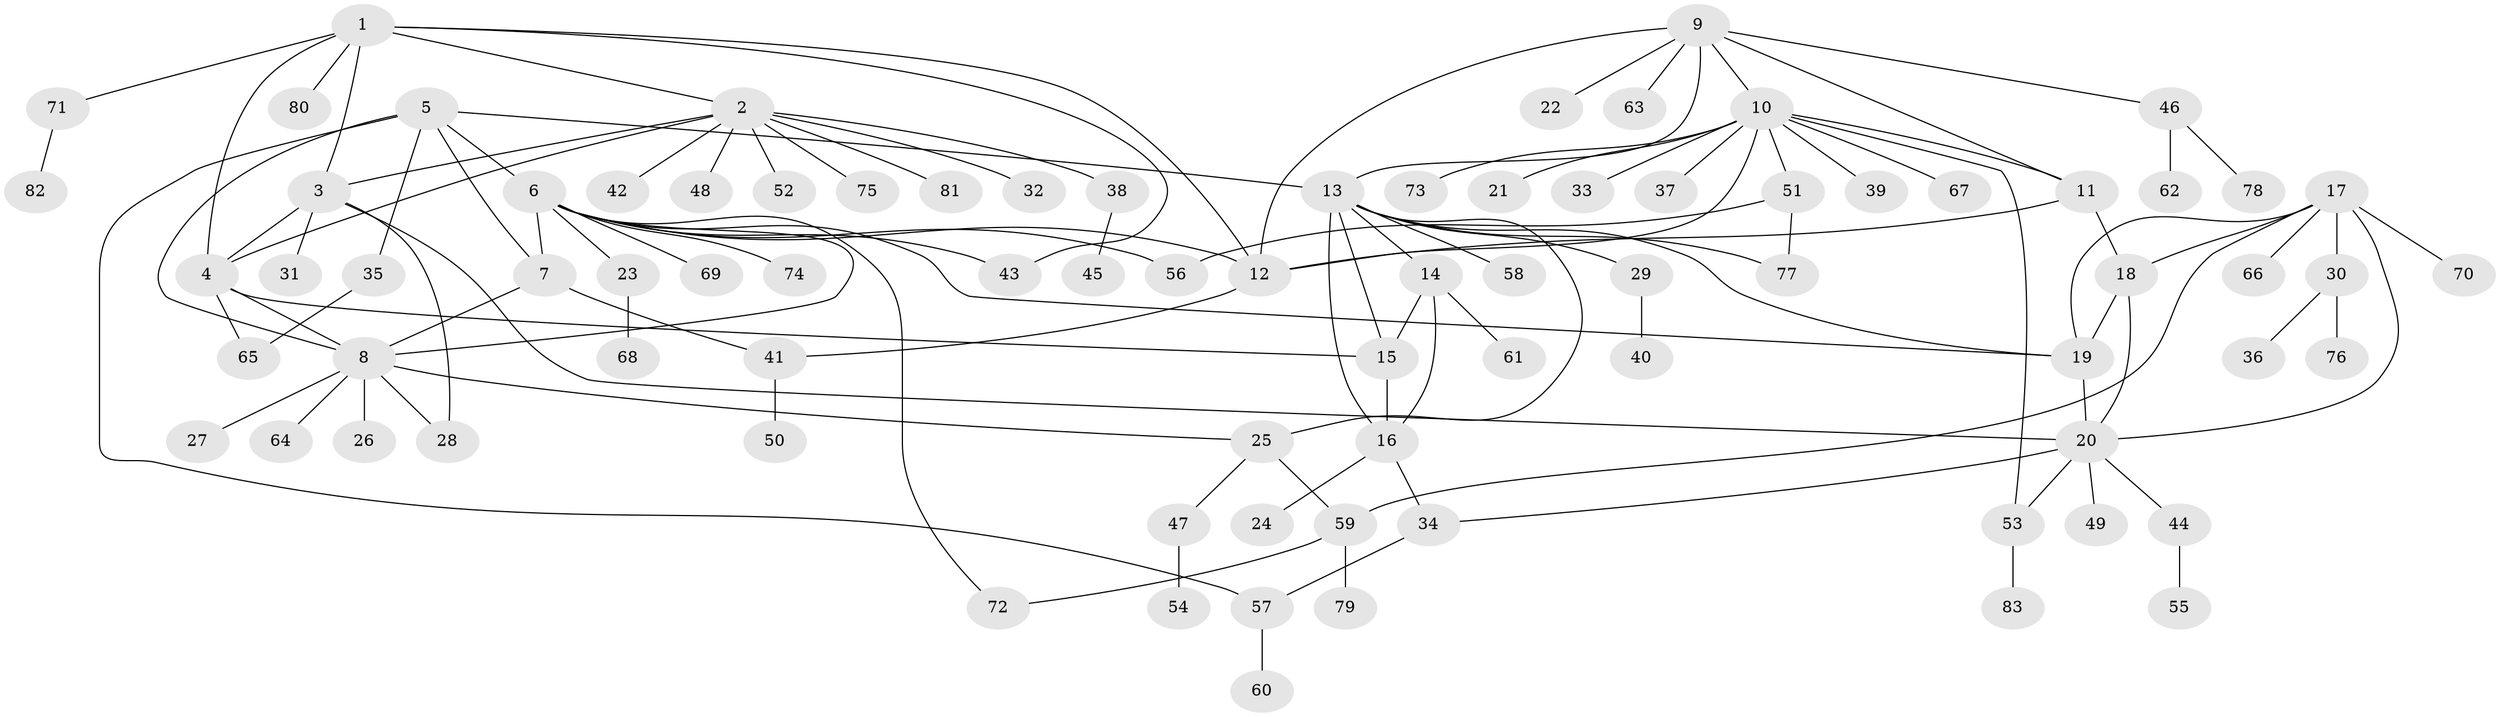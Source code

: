 // coarse degree distribution, {15: 0.02040816326530612, 4: 0.10204081632653061, 5: 0.02040816326530612, 11: 0.02040816326530612, 13: 0.02040816326530612, 8: 0.02040816326530612, 6: 0.02040816326530612, 9: 0.02040816326530612, 1: 0.6122448979591837, 2: 0.08163265306122448, 3: 0.061224489795918366}
// Generated by graph-tools (version 1.1) at 2025/19/03/04/25 18:19:49]
// undirected, 83 vertices, 115 edges
graph export_dot {
graph [start="1"]
  node [color=gray90,style=filled];
  1;
  2;
  3;
  4;
  5;
  6;
  7;
  8;
  9;
  10;
  11;
  12;
  13;
  14;
  15;
  16;
  17;
  18;
  19;
  20;
  21;
  22;
  23;
  24;
  25;
  26;
  27;
  28;
  29;
  30;
  31;
  32;
  33;
  34;
  35;
  36;
  37;
  38;
  39;
  40;
  41;
  42;
  43;
  44;
  45;
  46;
  47;
  48;
  49;
  50;
  51;
  52;
  53;
  54;
  55;
  56;
  57;
  58;
  59;
  60;
  61;
  62;
  63;
  64;
  65;
  66;
  67;
  68;
  69;
  70;
  71;
  72;
  73;
  74;
  75;
  76;
  77;
  78;
  79;
  80;
  81;
  82;
  83;
  1 -- 2;
  1 -- 3;
  1 -- 4;
  1 -- 12;
  1 -- 43;
  1 -- 71;
  1 -- 80;
  2 -- 3;
  2 -- 4;
  2 -- 32;
  2 -- 38;
  2 -- 42;
  2 -- 48;
  2 -- 52;
  2 -- 75;
  2 -- 81;
  3 -- 4;
  3 -- 20;
  3 -- 28;
  3 -- 31;
  4 -- 8;
  4 -- 15;
  4 -- 65;
  5 -- 6;
  5 -- 7;
  5 -- 8;
  5 -- 13;
  5 -- 35;
  5 -- 57;
  6 -- 7;
  6 -- 8;
  6 -- 12;
  6 -- 19;
  6 -- 23;
  6 -- 43;
  6 -- 56;
  6 -- 69;
  6 -- 72;
  6 -- 74;
  7 -- 8;
  7 -- 41;
  8 -- 25;
  8 -- 26;
  8 -- 27;
  8 -- 28;
  8 -- 64;
  9 -- 10;
  9 -- 11;
  9 -- 12;
  9 -- 13;
  9 -- 22;
  9 -- 46;
  9 -- 63;
  10 -- 11;
  10 -- 12;
  10 -- 21;
  10 -- 33;
  10 -- 37;
  10 -- 39;
  10 -- 51;
  10 -- 53;
  10 -- 67;
  10 -- 73;
  11 -- 12;
  11 -- 18;
  12 -- 41;
  13 -- 14;
  13 -- 15;
  13 -- 16;
  13 -- 19;
  13 -- 25;
  13 -- 29;
  13 -- 58;
  13 -- 77;
  14 -- 15;
  14 -- 16;
  14 -- 61;
  15 -- 16;
  16 -- 24;
  16 -- 34;
  17 -- 18;
  17 -- 19;
  17 -- 20;
  17 -- 30;
  17 -- 59;
  17 -- 66;
  17 -- 70;
  18 -- 19;
  18 -- 20;
  19 -- 20;
  20 -- 34;
  20 -- 44;
  20 -- 49;
  20 -- 53;
  23 -- 68;
  25 -- 47;
  25 -- 59;
  29 -- 40;
  30 -- 36;
  30 -- 76;
  34 -- 57;
  35 -- 65;
  38 -- 45;
  41 -- 50;
  44 -- 55;
  46 -- 62;
  46 -- 78;
  47 -- 54;
  51 -- 56;
  51 -- 77;
  53 -- 83;
  57 -- 60;
  59 -- 72;
  59 -- 79;
  71 -- 82;
}
